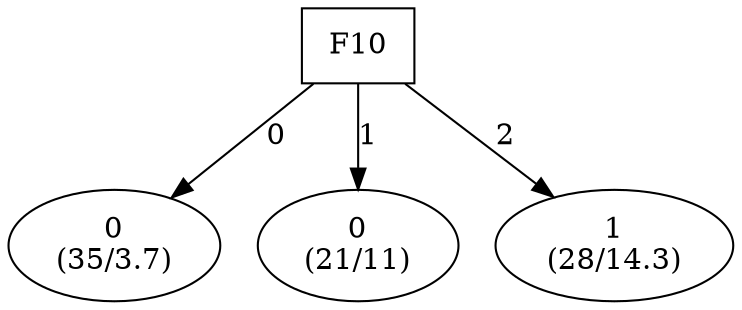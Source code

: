 digraph YaDT {
n0 [ shape=box, label="F10\n"]
n0 -> n1 [label="0"]
n1 [ shape=ellipse, label="0\n(35/3.7)"]
n0 -> n2 [label="1"]
n2 [ shape=ellipse, label="0\n(21/11)"]
n0 -> n3 [label="2"]
n3 [ shape=ellipse, label="1\n(28/14.3)"]
}
